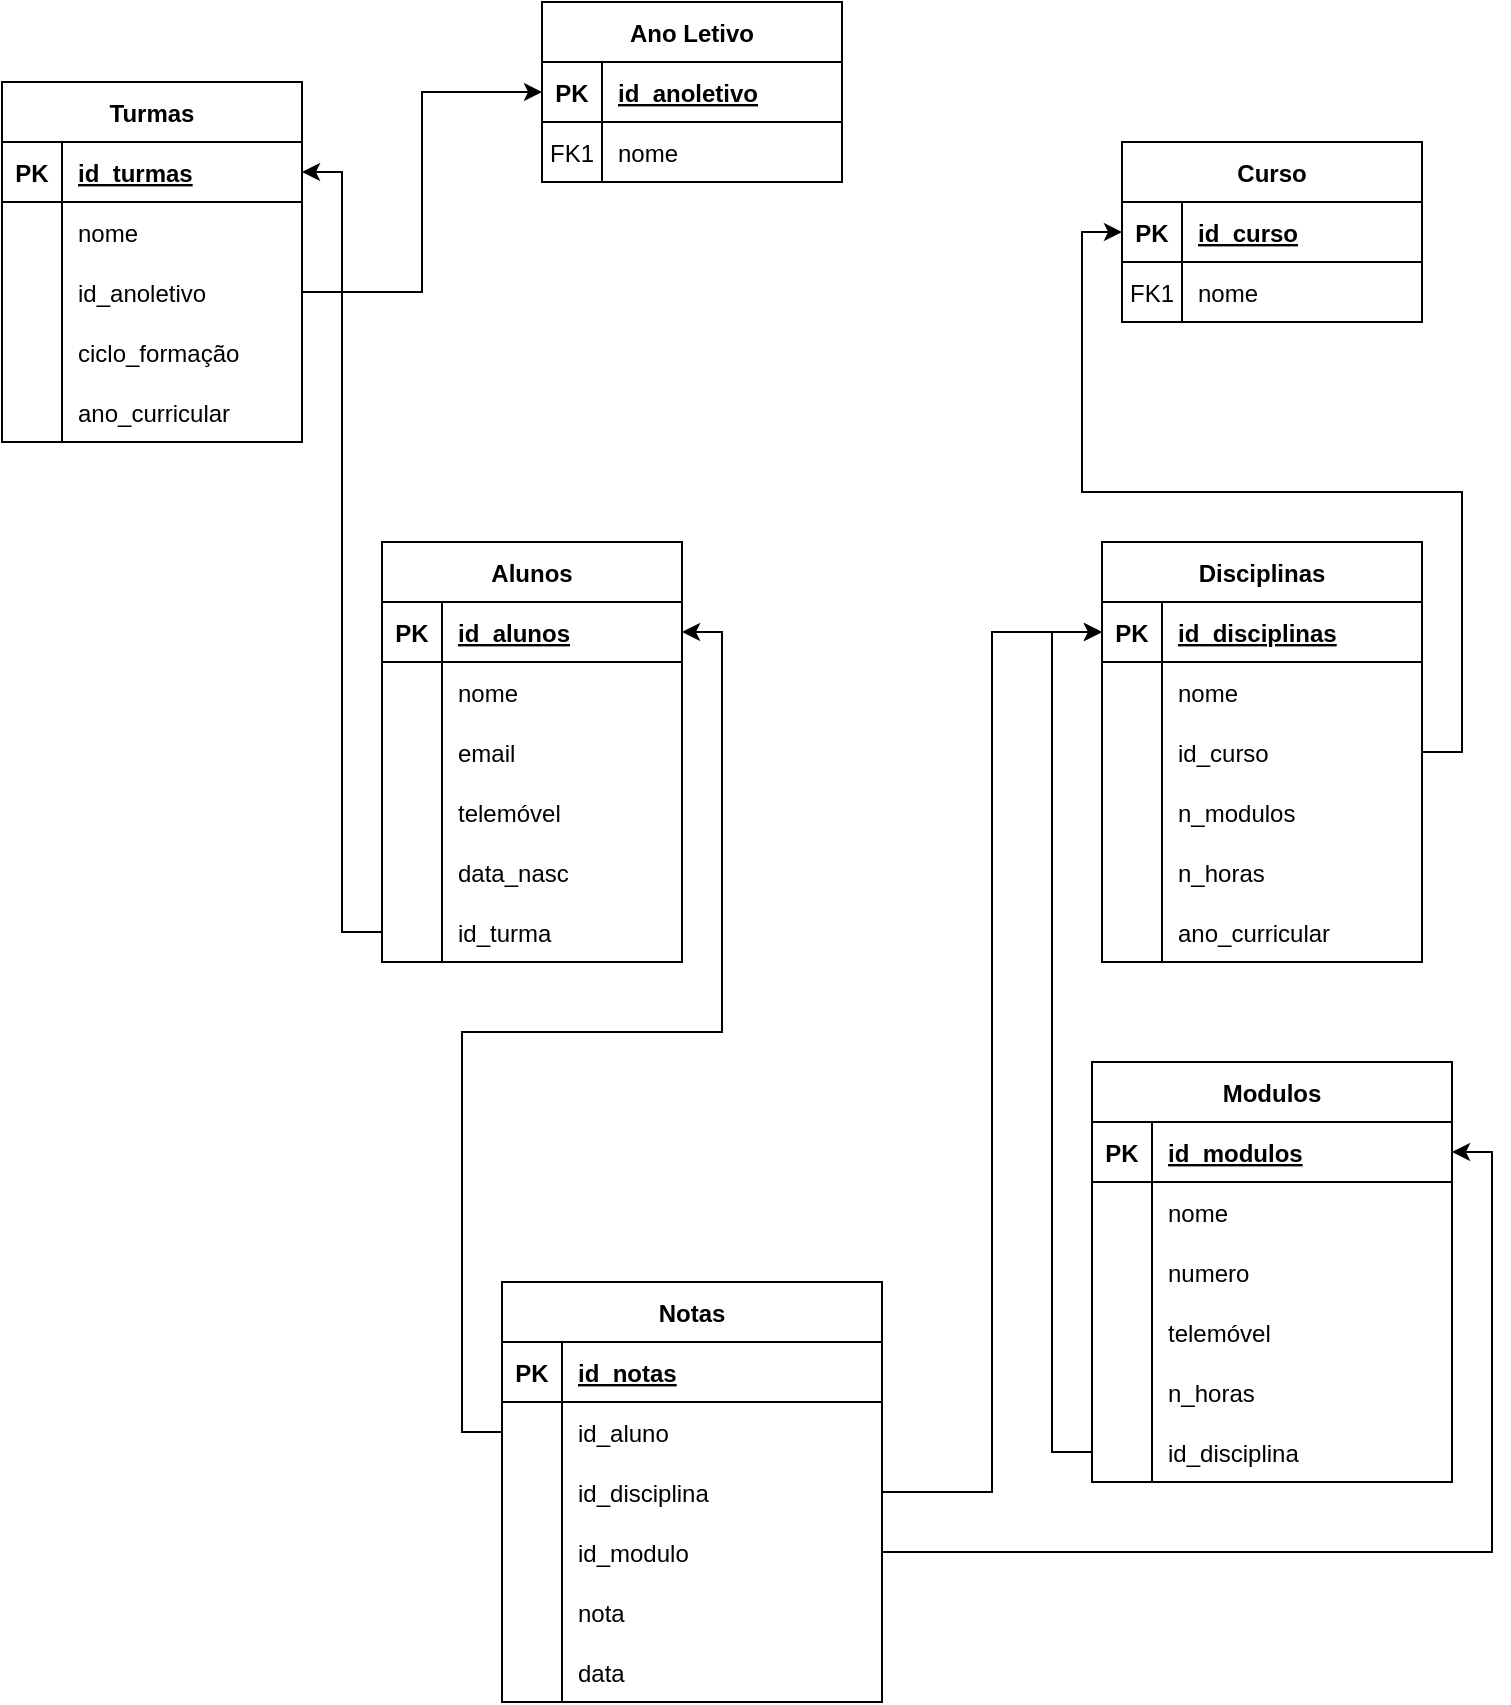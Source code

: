 <mxfile version="13.8.1" type="github"><diagram id="R2lEEEUBdFMjLlhIrx00" name="Page-1"><mxGraphModel dx="1391" dy="746" grid="1" gridSize="10" guides="1" tooltips="1" connect="1" arrows="1" fold="1" page="1" pageScale="1" pageWidth="850" pageHeight="1100" math="0" shadow="0" extFonts="Permanent Marker^https://fonts.googleapis.com/css?family=Permanent+Marker"><root><mxCell id="0"/><mxCell id="1" parent="0"/><mxCell id="C-vyLk0tnHw3VtMMgP7b-2" value="Ano Letivo" style="shape=table;startSize=30;container=1;collapsible=1;childLayout=tableLayout;fixedRows=1;rowLines=0;fontStyle=1;align=center;resizeLast=1;" parent="1" vertex="1"><mxGeometry x="320" y="10" width="150" height="90" as="geometry"/></mxCell><mxCell id="C-vyLk0tnHw3VtMMgP7b-3" value="" style="shape=partialRectangle;collapsible=0;dropTarget=0;pointerEvents=0;fillColor=none;points=[[0,0.5],[1,0.5]];portConstraint=eastwest;top=0;left=0;right=0;bottom=1;" parent="C-vyLk0tnHw3VtMMgP7b-2" vertex="1"><mxGeometry y="30" width="150" height="30" as="geometry"/></mxCell><mxCell id="C-vyLk0tnHw3VtMMgP7b-4" value="PK" style="shape=partialRectangle;overflow=hidden;connectable=0;fillColor=none;top=0;left=0;bottom=0;right=0;fontStyle=1;" parent="C-vyLk0tnHw3VtMMgP7b-3" vertex="1"><mxGeometry width="30" height="30" as="geometry"/></mxCell><mxCell id="C-vyLk0tnHw3VtMMgP7b-5" value="id_anoletivo" style="shape=partialRectangle;overflow=hidden;connectable=0;fillColor=none;top=0;left=0;bottom=0;right=0;align=left;spacingLeft=6;fontStyle=5;" parent="C-vyLk0tnHw3VtMMgP7b-3" vertex="1"><mxGeometry x="30" width="120" height="30" as="geometry"/></mxCell><mxCell id="C-vyLk0tnHw3VtMMgP7b-6" value="" style="shape=partialRectangle;collapsible=0;dropTarget=0;pointerEvents=0;fillColor=none;points=[[0,0.5],[1,0.5]];portConstraint=eastwest;top=0;left=0;right=0;bottom=0;" parent="C-vyLk0tnHw3VtMMgP7b-2" vertex="1"><mxGeometry y="60" width="150" height="30" as="geometry"/></mxCell><mxCell id="C-vyLk0tnHw3VtMMgP7b-7" value="FK1" style="shape=partialRectangle;overflow=hidden;connectable=0;fillColor=none;top=0;left=0;bottom=0;right=0;" parent="C-vyLk0tnHw3VtMMgP7b-6" vertex="1"><mxGeometry width="30" height="30" as="geometry"/></mxCell><mxCell id="C-vyLk0tnHw3VtMMgP7b-8" value="nome" style="shape=partialRectangle;overflow=hidden;connectable=0;fillColor=none;top=0;left=0;bottom=0;right=0;align=left;spacingLeft=6;" parent="C-vyLk0tnHw3VtMMgP7b-6" vertex="1"><mxGeometry x="30" width="120" height="30" as="geometry"/></mxCell><mxCell id="C-vyLk0tnHw3VtMMgP7b-23" value="Turmas" style="shape=table;startSize=30;container=1;collapsible=1;childLayout=tableLayout;fixedRows=1;rowLines=0;fontStyle=1;align=center;resizeLast=1;" parent="1" vertex="1"><mxGeometry x="50" y="50" width="150" height="180" as="geometry"/></mxCell><mxCell id="C-vyLk0tnHw3VtMMgP7b-24" value="" style="shape=partialRectangle;collapsible=0;dropTarget=0;pointerEvents=0;fillColor=none;points=[[0,0.5],[1,0.5]];portConstraint=eastwest;top=0;left=0;right=0;bottom=1;" parent="C-vyLk0tnHw3VtMMgP7b-23" vertex="1"><mxGeometry y="30" width="150" height="30" as="geometry"/></mxCell><mxCell id="C-vyLk0tnHw3VtMMgP7b-25" value="PK" style="shape=partialRectangle;overflow=hidden;connectable=0;fillColor=none;top=0;left=0;bottom=0;right=0;fontStyle=1;" parent="C-vyLk0tnHw3VtMMgP7b-24" vertex="1"><mxGeometry width="30" height="30" as="geometry"/></mxCell><mxCell id="C-vyLk0tnHw3VtMMgP7b-26" value="id_turmas" style="shape=partialRectangle;overflow=hidden;connectable=0;fillColor=none;top=0;left=0;bottom=0;right=0;align=left;spacingLeft=6;fontStyle=5;" parent="C-vyLk0tnHw3VtMMgP7b-24" vertex="1"><mxGeometry x="30" width="120" height="30" as="geometry"/></mxCell><mxCell id="C-vyLk0tnHw3VtMMgP7b-27" value="" style="shape=partialRectangle;collapsible=0;dropTarget=0;pointerEvents=0;fillColor=none;points=[[0,0.5],[1,0.5]];portConstraint=eastwest;top=0;left=0;right=0;bottom=0;" parent="C-vyLk0tnHw3VtMMgP7b-23" vertex="1"><mxGeometry y="60" width="150" height="30" as="geometry"/></mxCell><mxCell id="C-vyLk0tnHw3VtMMgP7b-28" value="" style="shape=partialRectangle;overflow=hidden;connectable=0;fillColor=none;top=0;left=0;bottom=0;right=0;" parent="C-vyLk0tnHw3VtMMgP7b-27" vertex="1"><mxGeometry width="30" height="30" as="geometry"/></mxCell><mxCell id="C-vyLk0tnHw3VtMMgP7b-29" value="nome" style="shape=partialRectangle;overflow=hidden;connectable=0;fillColor=none;top=0;left=0;bottom=0;right=0;align=left;spacingLeft=6;" parent="C-vyLk0tnHw3VtMMgP7b-27" vertex="1"><mxGeometry x="30" width="120" height="30" as="geometry"/></mxCell><mxCell id="G7xzjGXLFdaEJRkAiZEY-8" value="" style="shape=partialRectangle;collapsible=0;dropTarget=0;pointerEvents=0;fillColor=none;points=[[0,0.5],[1,0.5]];portConstraint=eastwest;top=0;left=0;right=0;bottom=0;" vertex="1" parent="C-vyLk0tnHw3VtMMgP7b-23"><mxGeometry y="90" width="150" height="30" as="geometry"/></mxCell><mxCell id="G7xzjGXLFdaEJRkAiZEY-9" value="" style="shape=partialRectangle;overflow=hidden;connectable=0;fillColor=none;top=0;left=0;bottom=0;right=0;" vertex="1" parent="G7xzjGXLFdaEJRkAiZEY-8"><mxGeometry width="30" height="30" as="geometry"/></mxCell><mxCell id="G7xzjGXLFdaEJRkAiZEY-10" value="id_anoletivo" style="shape=partialRectangle;overflow=hidden;connectable=0;fillColor=none;top=0;left=0;bottom=0;right=0;align=left;spacingLeft=6;" vertex="1" parent="G7xzjGXLFdaEJRkAiZEY-8"><mxGeometry x="30" width="120" height="30" as="geometry"/></mxCell><mxCell id="G7xzjGXLFdaEJRkAiZEY-11" value="" style="shape=partialRectangle;collapsible=0;dropTarget=0;pointerEvents=0;fillColor=none;points=[[0,0.5],[1,0.5]];portConstraint=eastwest;top=0;left=0;right=0;bottom=0;" vertex="1" parent="C-vyLk0tnHw3VtMMgP7b-23"><mxGeometry y="120" width="150" height="30" as="geometry"/></mxCell><mxCell id="G7xzjGXLFdaEJRkAiZEY-12" value="" style="shape=partialRectangle;overflow=hidden;connectable=0;fillColor=none;top=0;left=0;bottom=0;right=0;" vertex="1" parent="G7xzjGXLFdaEJRkAiZEY-11"><mxGeometry width="30" height="30" as="geometry"/></mxCell><mxCell id="G7xzjGXLFdaEJRkAiZEY-13" value="ciclo_formação" style="shape=partialRectangle;overflow=hidden;connectable=0;fillColor=none;top=0;left=0;bottom=0;right=0;align=left;spacingLeft=6;" vertex="1" parent="G7xzjGXLFdaEJRkAiZEY-11"><mxGeometry x="30" width="120" height="30" as="geometry"/></mxCell><mxCell id="G7xzjGXLFdaEJRkAiZEY-14" value="" style="shape=partialRectangle;collapsible=0;dropTarget=0;pointerEvents=0;fillColor=none;points=[[0,0.5],[1,0.5]];portConstraint=eastwest;top=0;left=0;right=0;bottom=0;" vertex="1" parent="C-vyLk0tnHw3VtMMgP7b-23"><mxGeometry y="150" width="150" height="30" as="geometry"/></mxCell><mxCell id="G7xzjGXLFdaEJRkAiZEY-15" value="" style="shape=partialRectangle;overflow=hidden;connectable=0;fillColor=none;top=0;left=0;bottom=0;right=0;" vertex="1" parent="G7xzjGXLFdaEJRkAiZEY-14"><mxGeometry width="30" height="30" as="geometry"/></mxCell><mxCell id="G7xzjGXLFdaEJRkAiZEY-16" value="ano_curricular" style="shape=partialRectangle;overflow=hidden;connectable=0;fillColor=none;top=0;left=0;bottom=0;right=0;align=left;spacingLeft=6;" vertex="1" parent="G7xzjGXLFdaEJRkAiZEY-14"><mxGeometry x="30" width="120" height="30" as="geometry"/></mxCell><mxCell id="G7xzjGXLFdaEJRkAiZEY-93" style="edgeStyle=orthogonalEdgeStyle;rounded=0;orthogonalLoop=1;jettySize=auto;html=1;entryX=0;entryY=0.5;entryDx=0;entryDy=0;" edge="1" parent="1" source="G7xzjGXLFdaEJRkAiZEY-8" target="C-vyLk0tnHw3VtMMgP7b-3"><mxGeometry relative="1" as="geometry"/></mxCell><mxCell id="G7xzjGXLFdaEJRkAiZEY-95" style="edgeStyle=orthogonalEdgeStyle;rounded=0;orthogonalLoop=1;jettySize=auto;html=1;entryX=1;entryY=0.5;entryDx=0;entryDy=0;" edge="1" parent="1" source="G7xzjGXLFdaEJRkAiZEY-33" target="C-vyLk0tnHw3VtMMgP7b-24"><mxGeometry relative="1" as="geometry"/></mxCell><mxCell id="G7xzjGXLFdaEJRkAiZEY-17" value="Alunos" style="shape=table;startSize=30;container=1;collapsible=1;childLayout=tableLayout;fixedRows=1;rowLines=0;fontStyle=1;align=center;resizeLast=1;" vertex="1" parent="1"><mxGeometry x="240" y="280" width="150" height="210" as="geometry"/></mxCell><mxCell id="G7xzjGXLFdaEJRkAiZEY-18" value="" style="shape=partialRectangle;collapsible=0;dropTarget=0;pointerEvents=0;fillColor=none;points=[[0,0.5],[1,0.5]];portConstraint=eastwest;top=0;left=0;right=0;bottom=1;" vertex="1" parent="G7xzjGXLFdaEJRkAiZEY-17"><mxGeometry y="30" width="150" height="30" as="geometry"/></mxCell><mxCell id="G7xzjGXLFdaEJRkAiZEY-19" value="PK" style="shape=partialRectangle;overflow=hidden;connectable=0;fillColor=none;top=0;left=0;bottom=0;right=0;fontStyle=1;" vertex="1" parent="G7xzjGXLFdaEJRkAiZEY-18"><mxGeometry width="30" height="30" as="geometry"/></mxCell><mxCell id="G7xzjGXLFdaEJRkAiZEY-20" value="id_alunos" style="shape=partialRectangle;overflow=hidden;connectable=0;fillColor=none;top=0;left=0;bottom=0;right=0;align=left;spacingLeft=6;fontStyle=5;" vertex="1" parent="G7xzjGXLFdaEJRkAiZEY-18"><mxGeometry x="30" width="120" height="30" as="geometry"/></mxCell><mxCell id="G7xzjGXLFdaEJRkAiZEY-21" value="" style="shape=partialRectangle;collapsible=0;dropTarget=0;pointerEvents=0;fillColor=none;points=[[0,0.5],[1,0.5]];portConstraint=eastwest;top=0;left=0;right=0;bottom=0;" vertex="1" parent="G7xzjGXLFdaEJRkAiZEY-17"><mxGeometry y="60" width="150" height="30" as="geometry"/></mxCell><mxCell id="G7xzjGXLFdaEJRkAiZEY-22" value="" style="shape=partialRectangle;overflow=hidden;connectable=0;fillColor=none;top=0;left=0;bottom=0;right=0;" vertex="1" parent="G7xzjGXLFdaEJRkAiZEY-21"><mxGeometry width="30" height="30" as="geometry"/></mxCell><mxCell id="G7xzjGXLFdaEJRkAiZEY-23" value="nome" style="shape=partialRectangle;overflow=hidden;connectable=0;fillColor=none;top=0;left=0;bottom=0;right=0;align=left;spacingLeft=6;" vertex="1" parent="G7xzjGXLFdaEJRkAiZEY-21"><mxGeometry x="30" width="120" height="30" as="geometry"/></mxCell><mxCell id="G7xzjGXLFdaEJRkAiZEY-24" value="" style="shape=partialRectangle;collapsible=0;dropTarget=0;pointerEvents=0;fillColor=none;points=[[0,0.5],[1,0.5]];portConstraint=eastwest;top=0;left=0;right=0;bottom=0;" vertex="1" parent="G7xzjGXLFdaEJRkAiZEY-17"><mxGeometry y="90" width="150" height="30" as="geometry"/></mxCell><mxCell id="G7xzjGXLFdaEJRkAiZEY-25" value="" style="shape=partialRectangle;overflow=hidden;connectable=0;fillColor=none;top=0;left=0;bottom=0;right=0;" vertex="1" parent="G7xzjGXLFdaEJRkAiZEY-24"><mxGeometry width="30" height="30" as="geometry"/></mxCell><mxCell id="G7xzjGXLFdaEJRkAiZEY-26" value="email" style="shape=partialRectangle;overflow=hidden;connectable=0;fillColor=none;top=0;left=0;bottom=0;right=0;align=left;spacingLeft=6;" vertex="1" parent="G7xzjGXLFdaEJRkAiZEY-24"><mxGeometry x="30" width="120" height="30" as="geometry"/></mxCell><mxCell id="G7xzjGXLFdaEJRkAiZEY-27" value="" style="shape=partialRectangle;collapsible=0;dropTarget=0;pointerEvents=0;fillColor=none;points=[[0,0.5],[1,0.5]];portConstraint=eastwest;top=0;left=0;right=0;bottom=0;" vertex="1" parent="G7xzjGXLFdaEJRkAiZEY-17"><mxGeometry y="120" width="150" height="30" as="geometry"/></mxCell><mxCell id="G7xzjGXLFdaEJRkAiZEY-28" value="" style="shape=partialRectangle;overflow=hidden;connectable=0;fillColor=none;top=0;left=0;bottom=0;right=0;" vertex="1" parent="G7xzjGXLFdaEJRkAiZEY-27"><mxGeometry width="30" height="30" as="geometry"/></mxCell><mxCell id="G7xzjGXLFdaEJRkAiZEY-29" value="telemóvel" style="shape=partialRectangle;overflow=hidden;connectable=0;fillColor=none;top=0;left=0;bottom=0;right=0;align=left;spacingLeft=6;" vertex="1" parent="G7xzjGXLFdaEJRkAiZEY-27"><mxGeometry x="30" width="120" height="30" as="geometry"/></mxCell><mxCell id="G7xzjGXLFdaEJRkAiZEY-30" value="" style="shape=partialRectangle;collapsible=0;dropTarget=0;pointerEvents=0;fillColor=none;points=[[0,0.5],[1,0.5]];portConstraint=eastwest;top=0;left=0;right=0;bottom=0;" vertex="1" parent="G7xzjGXLFdaEJRkAiZEY-17"><mxGeometry y="150" width="150" height="30" as="geometry"/></mxCell><mxCell id="G7xzjGXLFdaEJRkAiZEY-31" value="" style="shape=partialRectangle;overflow=hidden;connectable=0;fillColor=none;top=0;left=0;bottom=0;right=0;" vertex="1" parent="G7xzjGXLFdaEJRkAiZEY-30"><mxGeometry width="30" height="30" as="geometry"/></mxCell><mxCell id="G7xzjGXLFdaEJRkAiZEY-32" value="data_nasc" style="shape=partialRectangle;overflow=hidden;connectable=0;fillColor=none;top=0;left=0;bottom=0;right=0;align=left;spacingLeft=6;" vertex="1" parent="G7xzjGXLFdaEJRkAiZEY-30"><mxGeometry x="30" width="120" height="30" as="geometry"/></mxCell><mxCell id="G7xzjGXLFdaEJRkAiZEY-33" value="" style="shape=partialRectangle;collapsible=0;dropTarget=0;pointerEvents=0;fillColor=none;points=[[0,0.5],[1,0.5]];portConstraint=eastwest;top=0;left=0;right=0;bottom=0;" vertex="1" parent="G7xzjGXLFdaEJRkAiZEY-17"><mxGeometry y="180" width="150" height="30" as="geometry"/></mxCell><mxCell id="G7xzjGXLFdaEJRkAiZEY-34" value="" style="shape=partialRectangle;overflow=hidden;connectable=0;fillColor=none;top=0;left=0;bottom=0;right=0;" vertex="1" parent="G7xzjGXLFdaEJRkAiZEY-33"><mxGeometry width="30" height="30" as="geometry"/></mxCell><mxCell id="G7xzjGXLFdaEJRkAiZEY-35" value="id_turma" style="shape=partialRectangle;overflow=hidden;connectable=0;fillColor=none;top=0;left=0;bottom=0;right=0;align=left;spacingLeft=6;" vertex="1" parent="G7xzjGXLFdaEJRkAiZEY-33"><mxGeometry x="30" width="120" height="30" as="geometry"/></mxCell><mxCell id="C-vyLk0tnHw3VtMMgP7b-13" value="Curso" style="shape=table;startSize=30;container=1;collapsible=1;childLayout=tableLayout;fixedRows=1;rowLines=0;fontStyle=1;align=center;resizeLast=1;" parent="1" vertex="1"><mxGeometry x="610" y="80" width="150" height="90" as="geometry"/></mxCell><mxCell id="C-vyLk0tnHw3VtMMgP7b-14" value="" style="shape=partialRectangle;collapsible=0;dropTarget=0;pointerEvents=0;fillColor=none;points=[[0,0.5],[1,0.5]];portConstraint=eastwest;top=0;left=0;right=0;bottom=1;" parent="C-vyLk0tnHw3VtMMgP7b-13" vertex="1"><mxGeometry y="30" width="150" height="30" as="geometry"/></mxCell><mxCell id="C-vyLk0tnHw3VtMMgP7b-15" value="PK" style="shape=partialRectangle;overflow=hidden;connectable=0;fillColor=none;top=0;left=0;bottom=0;right=0;fontStyle=1;" parent="C-vyLk0tnHw3VtMMgP7b-14" vertex="1"><mxGeometry width="30" height="30" as="geometry"/></mxCell><mxCell id="C-vyLk0tnHw3VtMMgP7b-16" value="id_curso" style="shape=partialRectangle;overflow=hidden;connectable=0;fillColor=none;top=0;left=0;bottom=0;right=0;align=left;spacingLeft=6;fontStyle=5;" parent="C-vyLk0tnHw3VtMMgP7b-14" vertex="1"><mxGeometry x="30" width="120" height="30" as="geometry"/></mxCell><mxCell id="C-vyLk0tnHw3VtMMgP7b-17" value="" style="shape=partialRectangle;collapsible=0;dropTarget=0;pointerEvents=0;fillColor=none;points=[[0,0.5],[1,0.5]];portConstraint=eastwest;top=0;left=0;right=0;bottom=0;" parent="C-vyLk0tnHw3VtMMgP7b-13" vertex="1"><mxGeometry y="60" width="150" height="30" as="geometry"/></mxCell><mxCell id="C-vyLk0tnHw3VtMMgP7b-18" value="FK1" style="shape=partialRectangle;overflow=hidden;connectable=0;fillColor=none;top=0;left=0;bottom=0;right=0;" parent="C-vyLk0tnHw3VtMMgP7b-17" vertex="1"><mxGeometry width="30" height="30" as="geometry"/></mxCell><mxCell id="C-vyLk0tnHw3VtMMgP7b-19" value="nome" style="shape=partialRectangle;overflow=hidden;connectable=0;fillColor=none;top=0;left=0;bottom=0;right=0;align=left;spacingLeft=6;" parent="C-vyLk0tnHw3VtMMgP7b-17" vertex="1"><mxGeometry x="30" width="120" height="30" as="geometry"/></mxCell><mxCell id="G7xzjGXLFdaEJRkAiZEY-36" value="Disciplinas" style="shape=table;startSize=30;container=1;collapsible=1;childLayout=tableLayout;fixedRows=1;rowLines=0;fontStyle=1;align=center;resizeLast=1;" vertex="1" parent="1"><mxGeometry x="600" y="280" width="160" height="210" as="geometry"/></mxCell><mxCell id="G7xzjGXLFdaEJRkAiZEY-37" value="" style="shape=partialRectangle;collapsible=0;dropTarget=0;pointerEvents=0;fillColor=none;points=[[0,0.5],[1,0.5]];portConstraint=eastwest;top=0;left=0;right=0;bottom=1;" vertex="1" parent="G7xzjGXLFdaEJRkAiZEY-36"><mxGeometry y="30" width="160" height="30" as="geometry"/></mxCell><mxCell id="G7xzjGXLFdaEJRkAiZEY-38" value="PK" style="shape=partialRectangle;overflow=hidden;connectable=0;fillColor=none;top=0;left=0;bottom=0;right=0;fontStyle=1;" vertex="1" parent="G7xzjGXLFdaEJRkAiZEY-37"><mxGeometry width="30" height="30" as="geometry"/></mxCell><mxCell id="G7xzjGXLFdaEJRkAiZEY-39" value="id_disciplinas" style="shape=partialRectangle;overflow=hidden;connectable=0;fillColor=none;top=0;left=0;bottom=0;right=0;align=left;spacingLeft=6;fontStyle=5;" vertex="1" parent="G7xzjGXLFdaEJRkAiZEY-37"><mxGeometry x="30" width="130" height="30" as="geometry"/></mxCell><mxCell id="G7xzjGXLFdaEJRkAiZEY-40" value="" style="shape=partialRectangle;collapsible=0;dropTarget=0;pointerEvents=0;fillColor=none;points=[[0,0.5],[1,0.5]];portConstraint=eastwest;top=0;left=0;right=0;bottom=0;" vertex="1" parent="G7xzjGXLFdaEJRkAiZEY-36"><mxGeometry y="60" width="160" height="30" as="geometry"/></mxCell><mxCell id="G7xzjGXLFdaEJRkAiZEY-41" value="" style="shape=partialRectangle;overflow=hidden;connectable=0;fillColor=none;top=0;left=0;bottom=0;right=0;" vertex="1" parent="G7xzjGXLFdaEJRkAiZEY-40"><mxGeometry width="30" height="30" as="geometry"/></mxCell><mxCell id="G7xzjGXLFdaEJRkAiZEY-42" value="nome" style="shape=partialRectangle;overflow=hidden;connectable=0;fillColor=none;top=0;left=0;bottom=0;right=0;align=left;spacingLeft=6;" vertex="1" parent="G7xzjGXLFdaEJRkAiZEY-40"><mxGeometry x="30" width="130" height="30" as="geometry"/></mxCell><mxCell id="G7xzjGXLFdaEJRkAiZEY-43" value="" style="shape=partialRectangle;collapsible=0;dropTarget=0;pointerEvents=0;fillColor=none;points=[[0,0.5],[1,0.5]];portConstraint=eastwest;top=0;left=0;right=0;bottom=0;" vertex="1" parent="G7xzjGXLFdaEJRkAiZEY-36"><mxGeometry y="90" width="160" height="30" as="geometry"/></mxCell><mxCell id="G7xzjGXLFdaEJRkAiZEY-44" value="" style="shape=partialRectangle;overflow=hidden;connectable=0;fillColor=none;top=0;left=0;bottom=0;right=0;" vertex="1" parent="G7xzjGXLFdaEJRkAiZEY-43"><mxGeometry width="30" height="30" as="geometry"/></mxCell><mxCell id="G7xzjGXLFdaEJRkAiZEY-45" value="id_curso" style="shape=partialRectangle;overflow=hidden;connectable=0;fillColor=none;top=0;left=0;bottom=0;right=0;align=left;spacingLeft=6;" vertex="1" parent="G7xzjGXLFdaEJRkAiZEY-43"><mxGeometry x="30" width="130" height="30" as="geometry"/></mxCell><mxCell id="G7xzjGXLFdaEJRkAiZEY-46" value="" style="shape=partialRectangle;collapsible=0;dropTarget=0;pointerEvents=0;fillColor=none;points=[[0,0.5],[1,0.5]];portConstraint=eastwest;top=0;left=0;right=0;bottom=0;" vertex="1" parent="G7xzjGXLFdaEJRkAiZEY-36"><mxGeometry y="120" width="160" height="30" as="geometry"/></mxCell><mxCell id="G7xzjGXLFdaEJRkAiZEY-47" value="" style="shape=partialRectangle;overflow=hidden;connectable=0;fillColor=none;top=0;left=0;bottom=0;right=0;" vertex="1" parent="G7xzjGXLFdaEJRkAiZEY-46"><mxGeometry width="30" height="30" as="geometry"/></mxCell><mxCell id="G7xzjGXLFdaEJRkAiZEY-48" value="n_modulos" style="shape=partialRectangle;overflow=hidden;connectable=0;fillColor=none;top=0;left=0;bottom=0;right=0;align=left;spacingLeft=6;" vertex="1" parent="G7xzjGXLFdaEJRkAiZEY-46"><mxGeometry x="30" width="130" height="30" as="geometry"/></mxCell><mxCell id="G7xzjGXLFdaEJRkAiZEY-49" value="" style="shape=partialRectangle;collapsible=0;dropTarget=0;pointerEvents=0;fillColor=none;points=[[0,0.5],[1,0.5]];portConstraint=eastwest;top=0;left=0;right=0;bottom=0;" vertex="1" parent="G7xzjGXLFdaEJRkAiZEY-36"><mxGeometry y="150" width="160" height="30" as="geometry"/></mxCell><mxCell id="G7xzjGXLFdaEJRkAiZEY-50" value="" style="shape=partialRectangle;overflow=hidden;connectable=0;fillColor=none;top=0;left=0;bottom=0;right=0;" vertex="1" parent="G7xzjGXLFdaEJRkAiZEY-49"><mxGeometry width="30" height="30" as="geometry"/></mxCell><mxCell id="G7xzjGXLFdaEJRkAiZEY-51" value="n_horas" style="shape=partialRectangle;overflow=hidden;connectable=0;fillColor=none;top=0;left=0;bottom=0;right=0;align=left;spacingLeft=6;" vertex="1" parent="G7xzjGXLFdaEJRkAiZEY-49"><mxGeometry x="30" width="130" height="30" as="geometry"/></mxCell><mxCell id="G7xzjGXLFdaEJRkAiZEY-52" value="" style="shape=partialRectangle;collapsible=0;dropTarget=0;pointerEvents=0;fillColor=none;points=[[0,0.5],[1,0.5]];portConstraint=eastwest;top=0;left=0;right=0;bottom=0;" vertex="1" parent="G7xzjGXLFdaEJRkAiZEY-36"><mxGeometry y="180" width="160" height="30" as="geometry"/></mxCell><mxCell id="G7xzjGXLFdaEJRkAiZEY-53" value="" style="shape=partialRectangle;overflow=hidden;connectable=0;fillColor=none;top=0;left=0;bottom=0;right=0;" vertex="1" parent="G7xzjGXLFdaEJRkAiZEY-52"><mxGeometry width="30" height="30" as="geometry"/></mxCell><mxCell id="G7xzjGXLFdaEJRkAiZEY-54" value="ano_curricular" style="shape=partialRectangle;overflow=hidden;connectable=0;fillColor=none;top=0;left=0;bottom=0;right=0;align=left;spacingLeft=6;" vertex="1" parent="G7xzjGXLFdaEJRkAiZEY-52"><mxGeometry x="30" width="130" height="30" as="geometry"/></mxCell><mxCell id="G7xzjGXLFdaEJRkAiZEY-96" style="edgeStyle=orthogonalEdgeStyle;rounded=0;orthogonalLoop=1;jettySize=auto;html=1;entryX=0;entryY=0.5;entryDx=0;entryDy=0;" edge="1" parent="1" source="G7xzjGXLFdaEJRkAiZEY-43" target="C-vyLk0tnHw3VtMMgP7b-14"><mxGeometry relative="1" as="geometry"/></mxCell><mxCell id="G7xzjGXLFdaEJRkAiZEY-55" value="Modulos" style="shape=table;startSize=30;container=1;collapsible=1;childLayout=tableLayout;fixedRows=1;rowLines=0;fontStyle=1;align=center;resizeLast=1;" vertex="1" parent="1"><mxGeometry x="595" y="540" width="180" height="210" as="geometry"/></mxCell><mxCell id="G7xzjGXLFdaEJRkAiZEY-56" value="" style="shape=partialRectangle;collapsible=0;dropTarget=0;pointerEvents=0;fillColor=none;points=[[0,0.5],[1,0.5]];portConstraint=eastwest;top=0;left=0;right=0;bottom=1;" vertex="1" parent="G7xzjGXLFdaEJRkAiZEY-55"><mxGeometry y="30" width="180" height="30" as="geometry"/></mxCell><mxCell id="G7xzjGXLFdaEJRkAiZEY-57" value="PK" style="shape=partialRectangle;overflow=hidden;connectable=0;fillColor=none;top=0;left=0;bottom=0;right=0;fontStyle=1;" vertex="1" parent="G7xzjGXLFdaEJRkAiZEY-56"><mxGeometry width="30" height="30" as="geometry"/></mxCell><mxCell id="G7xzjGXLFdaEJRkAiZEY-58" value="id_modulos" style="shape=partialRectangle;overflow=hidden;connectable=0;fillColor=none;top=0;left=0;bottom=0;right=0;align=left;spacingLeft=6;fontStyle=5;" vertex="1" parent="G7xzjGXLFdaEJRkAiZEY-56"><mxGeometry x="30" width="150" height="30" as="geometry"/></mxCell><mxCell id="G7xzjGXLFdaEJRkAiZEY-59" value="" style="shape=partialRectangle;collapsible=0;dropTarget=0;pointerEvents=0;fillColor=none;points=[[0,0.5],[1,0.5]];portConstraint=eastwest;top=0;left=0;right=0;bottom=0;" vertex="1" parent="G7xzjGXLFdaEJRkAiZEY-55"><mxGeometry y="60" width="180" height="30" as="geometry"/></mxCell><mxCell id="G7xzjGXLFdaEJRkAiZEY-60" value="" style="shape=partialRectangle;overflow=hidden;connectable=0;fillColor=none;top=0;left=0;bottom=0;right=0;" vertex="1" parent="G7xzjGXLFdaEJRkAiZEY-59"><mxGeometry width="30" height="30" as="geometry"/></mxCell><mxCell id="G7xzjGXLFdaEJRkAiZEY-61" value="nome" style="shape=partialRectangle;overflow=hidden;connectable=0;fillColor=none;top=0;left=0;bottom=0;right=0;align=left;spacingLeft=6;" vertex="1" parent="G7xzjGXLFdaEJRkAiZEY-59"><mxGeometry x="30" width="150" height="30" as="geometry"/></mxCell><mxCell id="G7xzjGXLFdaEJRkAiZEY-62" value="" style="shape=partialRectangle;collapsible=0;dropTarget=0;pointerEvents=0;fillColor=none;points=[[0,0.5],[1,0.5]];portConstraint=eastwest;top=0;left=0;right=0;bottom=0;" vertex="1" parent="G7xzjGXLFdaEJRkAiZEY-55"><mxGeometry y="90" width="180" height="30" as="geometry"/></mxCell><mxCell id="G7xzjGXLFdaEJRkAiZEY-63" value="" style="shape=partialRectangle;overflow=hidden;connectable=0;fillColor=none;top=0;left=0;bottom=0;right=0;" vertex="1" parent="G7xzjGXLFdaEJRkAiZEY-62"><mxGeometry width="30" height="30" as="geometry"/></mxCell><mxCell id="G7xzjGXLFdaEJRkAiZEY-64" value="numero" style="shape=partialRectangle;overflow=hidden;connectable=0;fillColor=none;top=0;left=0;bottom=0;right=0;align=left;spacingLeft=6;" vertex="1" parent="G7xzjGXLFdaEJRkAiZEY-62"><mxGeometry x="30" width="150" height="30" as="geometry"/></mxCell><mxCell id="G7xzjGXLFdaEJRkAiZEY-65" value="" style="shape=partialRectangle;collapsible=0;dropTarget=0;pointerEvents=0;fillColor=none;points=[[0,0.5],[1,0.5]];portConstraint=eastwest;top=0;left=0;right=0;bottom=0;" vertex="1" parent="G7xzjGXLFdaEJRkAiZEY-55"><mxGeometry y="120" width="180" height="30" as="geometry"/></mxCell><mxCell id="G7xzjGXLFdaEJRkAiZEY-66" value="" style="shape=partialRectangle;overflow=hidden;connectable=0;fillColor=none;top=0;left=0;bottom=0;right=0;" vertex="1" parent="G7xzjGXLFdaEJRkAiZEY-65"><mxGeometry width="30" height="30" as="geometry"/></mxCell><mxCell id="G7xzjGXLFdaEJRkAiZEY-67" value="telemóvel" style="shape=partialRectangle;overflow=hidden;connectable=0;fillColor=none;top=0;left=0;bottom=0;right=0;align=left;spacingLeft=6;" vertex="1" parent="G7xzjGXLFdaEJRkAiZEY-65"><mxGeometry x="30" width="150" height="30" as="geometry"/></mxCell><mxCell id="G7xzjGXLFdaEJRkAiZEY-68" value="" style="shape=partialRectangle;collapsible=0;dropTarget=0;pointerEvents=0;fillColor=none;points=[[0,0.5],[1,0.5]];portConstraint=eastwest;top=0;left=0;right=0;bottom=0;" vertex="1" parent="G7xzjGXLFdaEJRkAiZEY-55"><mxGeometry y="150" width="180" height="30" as="geometry"/></mxCell><mxCell id="G7xzjGXLFdaEJRkAiZEY-69" value="" style="shape=partialRectangle;overflow=hidden;connectable=0;fillColor=none;top=0;left=0;bottom=0;right=0;" vertex="1" parent="G7xzjGXLFdaEJRkAiZEY-68"><mxGeometry width="30" height="30" as="geometry"/></mxCell><mxCell id="G7xzjGXLFdaEJRkAiZEY-70" value="n_horas" style="shape=partialRectangle;overflow=hidden;connectable=0;fillColor=none;top=0;left=0;bottom=0;right=0;align=left;spacingLeft=6;" vertex="1" parent="G7xzjGXLFdaEJRkAiZEY-68"><mxGeometry x="30" width="150" height="30" as="geometry"/></mxCell><mxCell id="G7xzjGXLFdaEJRkAiZEY-71" value="" style="shape=partialRectangle;collapsible=0;dropTarget=0;pointerEvents=0;fillColor=none;points=[[0,0.5],[1,0.5]];portConstraint=eastwest;top=0;left=0;right=0;bottom=0;" vertex="1" parent="G7xzjGXLFdaEJRkAiZEY-55"><mxGeometry y="180" width="180" height="30" as="geometry"/></mxCell><mxCell id="G7xzjGXLFdaEJRkAiZEY-72" value="" style="shape=partialRectangle;overflow=hidden;connectable=0;fillColor=none;top=0;left=0;bottom=0;right=0;" vertex="1" parent="G7xzjGXLFdaEJRkAiZEY-71"><mxGeometry width="30" height="30" as="geometry"/></mxCell><mxCell id="G7xzjGXLFdaEJRkAiZEY-73" value="id_disciplina" style="shape=partialRectangle;overflow=hidden;connectable=0;fillColor=none;top=0;left=0;bottom=0;right=0;align=left;spacingLeft=6;" vertex="1" parent="G7xzjGXLFdaEJRkAiZEY-71"><mxGeometry x="30" width="150" height="30" as="geometry"/></mxCell><mxCell id="G7xzjGXLFdaEJRkAiZEY-97" style="edgeStyle=orthogonalEdgeStyle;rounded=0;orthogonalLoop=1;jettySize=auto;html=1;entryX=0;entryY=0.5;entryDx=0;entryDy=0;" edge="1" parent="1" source="G7xzjGXLFdaEJRkAiZEY-71" target="G7xzjGXLFdaEJRkAiZEY-37"><mxGeometry relative="1" as="geometry"/></mxCell><mxCell id="G7xzjGXLFdaEJRkAiZEY-98" style="edgeStyle=orthogonalEdgeStyle;rounded=0;orthogonalLoop=1;jettySize=auto;html=1;entryX=1;entryY=0.5;entryDx=0;entryDy=0;" edge="1" parent="1" source="G7xzjGXLFdaEJRkAiZEY-78" target="G7xzjGXLFdaEJRkAiZEY-18"><mxGeometry relative="1" as="geometry"/></mxCell><mxCell id="G7xzjGXLFdaEJRkAiZEY-99" style="edgeStyle=orthogonalEdgeStyle;rounded=0;orthogonalLoop=1;jettySize=auto;html=1;entryX=0;entryY=0.5;entryDx=0;entryDy=0;" edge="1" parent="1" source="G7xzjGXLFdaEJRkAiZEY-81" target="G7xzjGXLFdaEJRkAiZEY-37"><mxGeometry relative="1" as="geometry"/></mxCell><mxCell id="G7xzjGXLFdaEJRkAiZEY-100" style="edgeStyle=orthogonalEdgeStyle;rounded=0;orthogonalLoop=1;jettySize=auto;html=1;entryX=1;entryY=0.5;entryDx=0;entryDy=0;" edge="1" parent="1" source="G7xzjGXLFdaEJRkAiZEY-84" target="G7xzjGXLFdaEJRkAiZEY-56"><mxGeometry relative="1" as="geometry"/></mxCell><mxCell id="G7xzjGXLFdaEJRkAiZEY-74" value="Notas" style="shape=table;startSize=30;container=1;collapsible=1;childLayout=tableLayout;fixedRows=1;rowLines=0;fontStyle=1;align=center;resizeLast=1;" vertex="1" parent="1"><mxGeometry x="300" y="650" width="190" height="210" as="geometry"/></mxCell><mxCell id="G7xzjGXLFdaEJRkAiZEY-75" value="" style="shape=partialRectangle;collapsible=0;dropTarget=0;pointerEvents=0;fillColor=none;points=[[0,0.5],[1,0.5]];portConstraint=eastwest;top=0;left=0;right=0;bottom=1;" vertex="1" parent="G7xzjGXLFdaEJRkAiZEY-74"><mxGeometry y="30" width="190" height="30" as="geometry"/></mxCell><mxCell id="G7xzjGXLFdaEJRkAiZEY-76" value="PK" style="shape=partialRectangle;overflow=hidden;connectable=0;fillColor=none;top=0;left=0;bottom=0;right=0;fontStyle=1;" vertex="1" parent="G7xzjGXLFdaEJRkAiZEY-75"><mxGeometry width="30" height="30" as="geometry"/></mxCell><mxCell id="G7xzjGXLFdaEJRkAiZEY-77" value="id_notas" style="shape=partialRectangle;overflow=hidden;connectable=0;fillColor=none;top=0;left=0;bottom=0;right=0;align=left;spacingLeft=6;fontStyle=5;" vertex="1" parent="G7xzjGXLFdaEJRkAiZEY-75"><mxGeometry x="30" width="160" height="30" as="geometry"/></mxCell><mxCell id="G7xzjGXLFdaEJRkAiZEY-78" value="" style="shape=partialRectangle;collapsible=0;dropTarget=0;pointerEvents=0;fillColor=none;points=[[0,0.5],[1,0.5]];portConstraint=eastwest;top=0;left=0;right=0;bottom=0;" vertex="1" parent="G7xzjGXLFdaEJRkAiZEY-74"><mxGeometry y="60" width="190" height="30" as="geometry"/></mxCell><mxCell id="G7xzjGXLFdaEJRkAiZEY-79" value="" style="shape=partialRectangle;overflow=hidden;connectable=0;fillColor=none;top=0;left=0;bottom=0;right=0;" vertex="1" parent="G7xzjGXLFdaEJRkAiZEY-78"><mxGeometry width="30" height="30" as="geometry"/></mxCell><mxCell id="G7xzjGXLFdaEJRkAiZEY-80" value="id_aluno" style="shape=partialRectangle;overflow=hidden;connectable=0;fillColor=none;top=0;left=0;bottom=0;right=0;align=left;spacingLeft=6;" vertex="1" parent="G7xzjGXLFdaEJRkAiZEY-78"><mxGeometry x="30" width="160" height="30" as="geometry"/></mxCell><mxCell id="G7xzjGXLFdaEJRkAiZEY-81" value="" style="shape=partialRectangle;collapsible=0;dropTarget=0;pointerEvents=0;fillColor=none;points=[[0,0.5],[1,0.5]];portConstraint=eastwest;top=0;left=0;right=0;bottom=0;" vertex="1" parent="G7xzjGXLFdaEJRkAiZEY-74"><mxGeometry y="90" width="190" height="30" as="geometry"/></mxCell><mxCell id="G7xzjGXLFdaEJRkAiZEY-82" value="" style="shape=partialRectangle;overflow=hidden;connectable=0;fillColor=none;top=0;left=0;bottom=0;right=0;" vertex="1" parent="G7xzjGXLFdaEJRkAiZEY-81"><mxGeometry width="30" height="30" as="geometry"/></mxCell><mxCell id="G7xzjGXLFdaEJRkAiZEY-83" value="id_disciplina" style="shape=partialRectangle;overflow=hidden;connectable=0;fillColor=none;top=0;left=0;bottom=0;right=0;align=left;spacingLeft=6;" vertex="1" parent="G7xzjGXLFdaEJRkAiZEY-81"><mxGeometry x="30" width="160" height="30" as="geometry"/></mxCell><mxCell id="G7xzjGXLFdaEJRkAiZEY-84" value="" style="shape=partialRectangle;collapsible=0;dropTarget=0;pointerEvents=0;fillColor=none;points=[[0,0.5],[1,0.5]];portConstraint=eastwest;top=0;left=0;right=0;bottom=0;" vertex="1" parent="G7xzjGXLFdaEJRkAiZEY-74"><mxGeometry y="120" width="190" height="30" as="geometry"/></mxCell><mxCell id="G7xzjGXLFdaEJRkAiZEY-85" value="" style="shape=partialRectangle;overflow=hidden;connectable=0;fillColor=none;top=0;left=0;bottom=0;right=0;" vertex="1" parent="G7xzjGXLFdaEJRkAiZEY-84"><mxGeometry width="30" height="30" as="geometry"/></mxCell><mxCell id="G7xzjGXLFdaEJRkAiZEY-86" value="id_modulo" style="shape=partialRectangle;overflow=hidden;connectable=0;fillColor=none;top=0;left=0;bottom=0;right=0;align=left;spacingLeft=6;" vertex="1" parent="G7xzjGXLFdaEJRkAiZEY-84"><mxGeometry x="30" width="160" height="30" as="geometry"/></mxCell><mxCell id="G7xzjGXLFdaEJRkAiZEY-87" value="" style="shape=partialRectangle;collapsible=0;dropTarget=0;pointerEvents=0;fillColor=none;points=[[0,0.5],[1,0.5]];portConstraint=eastwest;top=0;left=0;right=0;bottom=0;" vertex="1" parent="G7xzjGXLFdaEJRkAiZEY-74"><mxGeometry y="150" width="190" height="30" as="geometry"/></mxCell><mxCell id="G7xzjGXLFdaEJRkAiZEY-88" value="" style="shape=partialRectangle;overflow=hidden;connectable=0;fillColor=none;top=0;left=0;bottom=0;right=0;" vertex="1" parent="G7xzjGXLFdaEJRkAiZEY-87"><mxGeometry width="30" height="30" as="geometry"/></mxCell><mxCell id="G7xzjGXLFdaEJRkAiZEY-89" value="nota" style="shape=partialRectangle;overflow=hidden;connectable=0;fillColor=none;top=0;left=0;bottom=0;right=0;align=left;spacingLeft=6;" vertex="1" parent="G7xzjGXLFdaEJRkAiZEY-87"><mxGeometry x="30" width="160" height="30" as="geometry"/></mxCell><mxCell id="G7xzjGXLFdaEJRkAiZEY-90" value="" style="shape=partialRectangle;collapsible=0;dropTarget=0;pointerEvents=0;fillColor=none;points=[[0,0.5],[1,0.5]];portConstraint=eastwest;top=0;left=0;right=0;bottom=0;" vertex="1" parent="G7xzjGXLFdaEJRkAiZEY-74"><mxGeometry y="180" width="190" height="30" as="geometry"/></mxCell><mxCell id="G7xzjGXLFdaEJRkAiZEY-91" value="" style="shape=partialRectangle;overflow=hidden;connectable=0;fillColor=none;top=0;left=0;bottom=0;right=0;" vertex="1" parent="G7xzjGXLFdaEJRkAiZEY-90"><mxGeometry width="30" height="30" as="geometry"/></mxCell><mxCell id="G7xzjGXLFdaEJRkAiZEY-92" value="data" style="shape=partialRectangle;overflow=hidden;connectable=0;fillColor=none;top=0;left=0;bottom=0;right=0;align=left;spacingLeft=6;" vertex="1" parent="G7xzjGXLFdaEJRkAiZEY-90"><mxGeometry x="30" width="160" height="30" as="geometry"/></mxCell></root></mxGraphModel></diagram></mxfile>